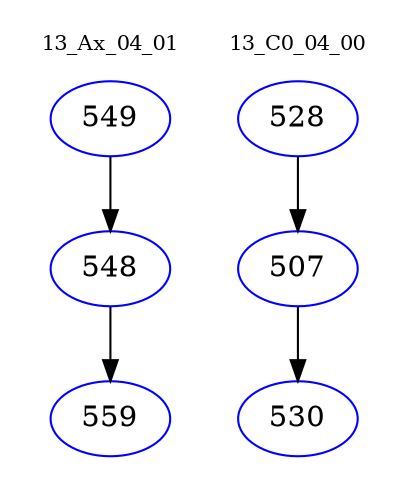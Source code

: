 digraph{
subgraph cluster_0 {
color = white
label = "13_Ax_04_01";
fontsize=10;
T0_549 [label="549", color="blue"]
T0_549 -> T0_548 [color="black"]
T0_548 [label="548", color="blue"]
T0_548 -> T0_559 [color="black"]
T0_559 [label="559", color="blue"]
}
subgraph cluster_1 {
color = white
label = "13_C0_04_00";
fontsize=10;
T1_528 [label="528", color="blue"]
T1_528 -> T1_507 [color="black"]
T1_507 [label="507", color="blue"]
T1_507 -> T1_530 [color="black"]
T1_530 [label="530", color="blue"]
}
}
